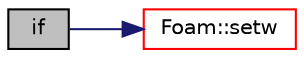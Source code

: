 digraph "if"
{
  bgcolor="transparent";
  edge [fontname="Helvetica",fontsize="10",labelfontname="Helvetica",labelfontsize="10"];
  node [fontname="Helvetica",fontsize="10",shape=record];
  rankdir="LR";
  Node306 [label="if",height=0.2,width=0.4,color="black", fillcolor="grey75", style="filled", fontcolor="black"];
  Node306 -> Node307 [color="midnightblue",fontsize="10",style="solid",fontname="Helvetica"];
  Node307 [label="Foam::setw",height=0.2,width=0.4,color="red",URL="$a21851.html#a3318127f6f23246407ca749a0a0ea03c"];
}
